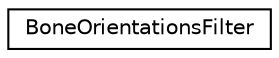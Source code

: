 digraph "Graphical Class Hierarchy"
{
  edge [fontname="Helvetica",fontsize="10",labelfontname="Helvetica",labelfontsize="10"];
  node [fontname="Helvetica",fontsize="10",shape=record];
  rankdir="LR";
  Node0 [label="BoneOrientationsFilter",height=0.2,width=0.4,color="black", fillcolor="white", style="filled",URL="$class_bone_orientations_filter.html",tooltip="Implementation of a Holt Double Exponential Smoothing filter for orientation. The double exponential ..."];
}
